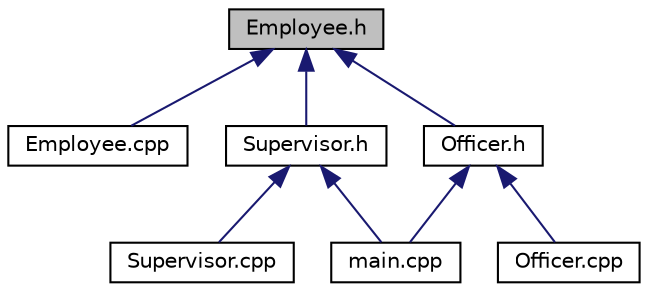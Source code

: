 digraph "Employee.h"
{
 // LATEX_PDF_SIZE
  edge [fontname="Helvetica",fontsize="10",labelfontname="Helvetica",labelfontsize="10"];
  node [fontname="Helvetica",fontsize="10",shape=record];
  Node1 [label="Employee.h",height=0.2,width=0.4,color="black", fillcolor="grey75", style="filled", fontcolor="black",tooltip="The class structure for Employee."];
  Node1 -> Node2 [dir="back",color="midnightblue",fontsize="10",style="solid",fontname="Helvetica"];
  Node2 [label="Employee.cpp",height=0.2,width=0.4,color="black", fillcolor="white", style="filled",URL="$Employee_8cpp.html",tooltip="holds all the function defintions for the employee class"];
  Node1 -> Node3 [dir="back",color="midnightblue",fontsize="10",style="solid",fontname="Helvetica"];
  Node3 [label="Supervisor.h",height=0.2,width=0.4,color="black", fillcolor="white", style="filled",URL="$Supervisor_8h.html",tooltip="the class header file for Supervisor a derived class of employee"];
  Node3 -> Node4 [dir="back",color="midnightblue",fontsize="10",style="solid",fontname="Helvetica"];
  Node4 [label="main.cpp",height=0.2,width=0.4,color="black", fillcolor="white", style="filled",URL="$main_8cpp.html",tooltip="Employee managment system."];
  Node3 -> Node5 [dir="back",color="midnightblue",fontsize="10",style="solid",fontname="Helvetica"];
  Node5 [label="Supervisor.cpp",height=0.2,width=0.4,color="black", fillcolor="white", style="filled",URL="$Supervisor_8cpp.html",tooltip="supervisor functions"];
  Node1 -> Node6 [dir="back",color="midnightblue",fontsize="10",style="solid",fontname="Helvetica"];
  Node6 [label="Officer.h",height=0.2,width=0.4,color="black", fillcolor="white", style="filled",URL="$Officer_8h.html",tooltip="class header file for officer"];
  Node6 -> Node4 [dir="back",color="midnightblue",fontsize="10",style="solid",fontname="Helvetica"];
  Node6 -> Node7 [dir="back",color="midnightblue",fontsize="10",style="solid",fontname="Helvetica"];
  Node7 [label="Officer.cpp",height=0.2,width=0.4,color="black", fillcolor="white", style="filled",URL="$Officer_8cpp.html",tooltip="officer header file function definition holder"];
}
